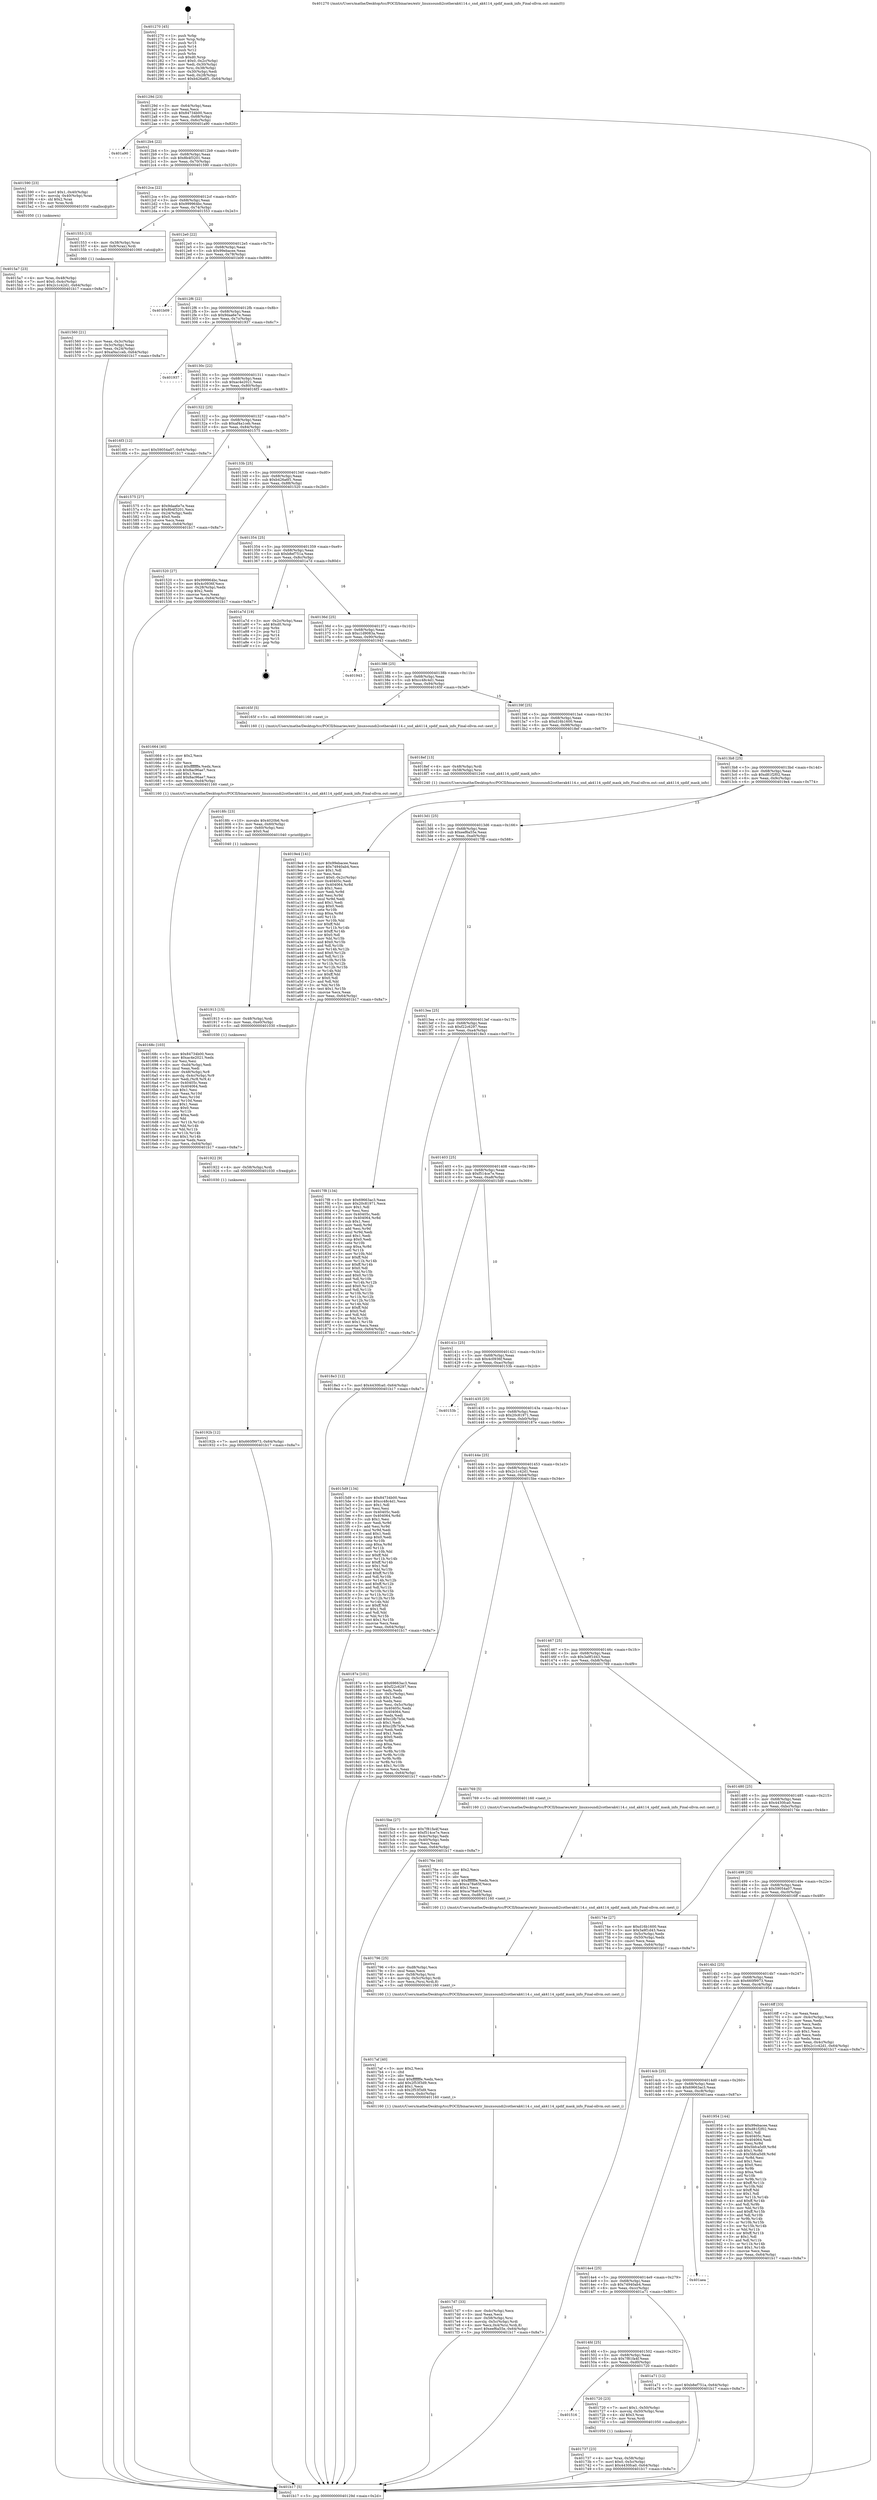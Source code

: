 digraph "0x401270" {
  label = "0x401270 (/mnt/c/Users/mathe/Desktop/tcc/POCII/binaries/extr_linuxsoundi2cotherak4114.c_snd_ak4114_spdif_mask_info_Final-ollvm.out::main(0))"
  labelloc = "t"
  node[shape=record]

  Entry [label="",width=0.3,height=0.3,shape=circle,fillcolor=black,style=filled]
  "0x40129d" [label="{
     0x40129d [23]\l
     | [instrs]\l
     &nbsp;&nbsp;0x40129d \<+3\>: mov -0x64(%rbp),%eax\l
     &nbsp;&nbsp;0x4012a0 \<+2\>: mov %eax,%ecx\l
     &nbsp;&nbsp;0x4012a2 \<+6\>: sub $0x84734b00,%ecx\l
     &nbsp;&nbsp;0x4012a8 \<+3\>: mov %eax,-0x68(%rbp)\l
     &nbsp;&nbsp;0x4012ab \<+3\>: mov %ecx,-0x6c(%rbp)\l
     &nbsp;&nbsp;0x4012ae \<+6\>: je 0000000000401a90 \<main+0x820\>\l
  }"]
  "0x401a90" [label="{
     0x401a90\l
  }", style=dashed]
  "0x4012b4" [label="{
     0x4012b4 [22]\l
     | [instrs]\l
     &nbsp;&nbsp;0x4012b4 \<+5\>: jmp 00000000004012b9 \<main+0x49\>\l
     &nbsp;&nbsp;0x4012b9 \<+3\>: mov -0x68(%rbp),%eax\l
     &nbsp;&nbsp;0x4012bc \<+5\>: sub $0x8b4f3201,%eax\l
     &nbsp;&nbsp;0x4012c1 \<+3\>: mov %eax,-0x70(%rbp)\l
     &nbsp;&nbsp;0x4012c4 \<+6\>: je 0000000000401590 \<main+0x320\>\l
  }"]
  Exit [label="",width=0.3,height=0.3,shape=circle,fillcolor=black,style=filled,peripheries=2]
  "0x401590" [label="{
     0x401590 [23]\l
     | [instrs]\l
     &nbsp;&nbsp;0x401590 \<+7\>: movl $0x1,-0x40(%rbp)\l
     &nbsp;&nbsp;0x401597 \<+4\>: movslq -0x40(%rbp),%rax\l
     &nbsp;&nbsp;0x40159b \<+4\>: shl $0x2,%rax\l
     &nbsp;&nbsp;0x40159f \<+3\>: mov %rax,%rdi\l
     &nbsp;&nbsp;0x4015a2 \<+5\>: call 0000000000401050 \<malloc@plt\>\l
     | [calls]\l
     &nbsp;&nbsp;0x401050 \{1\} (unknown)\l
  }"]
  "0x4012ca" [label="{
     0x4012ca [22]\l
     | [instrs]\l
     &nbsp;&nbsp;0x4012ca \<+5\>: jmp 00000000004012cf \<main+0x5f\>\l
     &nbsp;&nbsp;0x4012cf \<+3\>: mov -0x68(%rbp),%eax\l
     &nbsp;&nbsp;0x4012d2 \<+5\>: sub $0x999964bc,%eax\l
     &nbsp;&nbsp;0x4012d7 \<+3\>: mov %eax,-0x74(%rbp)\l
     &nbsp;&nbsp;0x4012da \<+6\>: je 0000000000401553 \<main+0x2e3\>\l
  }"]
  "0x40192b" [label="{
     0x40192b [12]\l
     | [instrs]\l
     &nbsp;&nbsp;0x40192b \<+7\>: movl $0x660f9973,-0x64(%rbp)\l
     &nbsp;&nbsp;0x401932 \<+5\>: jmp 0000000000401b17 \<main+0x8a7\>\l
  }"]
  "0x401553" [label="{
     0x401553 [13]\l
     | [instrs]\l
     &nbsp;&nbsp;0x401553 \<+4\>: mov -0x38(%rbp),%rax\l
     &nbsp;&nbsp;0x401557 \<+4\>: mov 0x8(%rax),%rdi\l
     &nbsp;&nbsp;0x40155b \<+5\>: call 0000000000401060 \<atoi@plt\>\l
     | [calls]\l
     &nbsp;&nbsp;0x401060 \{1\} (unknown)\l
  }"]
  "0x4012e0" [label="{
     0x4012e0 [22]\l
     | [instrs]\l
     &nbsp;&nbsp;0x4012e0 \<+5\>: jmp 00000000004012e5 \<main+0x75\>\l
     &nbsp;&nbsp;0x4012e5 \<+3\>: mov -0x68(%rbp),%eax\l
     &nbsp;&nbsp;0x4012e8 \<+5\>: sub $0x99ebacee,%eax\l
     &nbsp;&nbsp;0x4012ed \<+3\>: mov %eax,-0x78(%rbp)\l
     &nbsp;&nbsp;0x4012f0 \<+6\>: je 0000000000401b09 \<main+0x899\>\l
  }"]
  "0x401922" [label="{
     0x401922 [9]\l
     | [instrs]\l
     &nbsp;&nbsp;0x401922 \<+4\>: mov -0x58(%rbp),%rdi\l
     &nbsp;&nbsp;0x401926 \<+5\>: call 0000000000401030 \<free@plt\>\l
     | [calls]\l
     &nbsp;&nbsp;0x401030 \{1\} (unknown)\l
  }"]
  "0x401b09" [label="{
     0x401b09\l
  }", style=dashed]
  "0x4012f6" [label="{
     0x4012f6 [22]\l
     | [instrs]\l
     &nbsp;&nbsp;0x4012f6 \<+5\>: jmp 00000000004012fb \<main+0x8b\>\l
     &nbsp;&nbsp;0x4012fb \<+3\>: mov -0x68(%rbp),%eax\l
     &nbsp;&nbsp;0x4012fe \<+5\>: sub $0x9daa6e7e,%eax\l
     &nbsp;&nbsp;0x401303 \<+3\>: mov %eax,-0x7c(%rbp)\l
     &nbsp;&nbsp;0x401306 \<+6\>: je 0000000000401937 \<main+0x6c7\>\l
  }"]
  "0x401913" [label="{
     0x401913 [15]\l
     | [instrs]\l
     &nbsp;&nbsp;0x401913 \<+4\>: mov -0x48(%rbp),%rdi\l
     &nbsp;&nbsp;0x401917 \<+6\>: mov %eax,-0xe0(%rbp)\l
     &nbsp;&nbsp;0x40191d \<+5\>: call 0000000000401030 \<free@plt\>\l
     | [calls]\l
     &nbsp;&nbsp;0x401030 \{1\} (unknown)\l
  }"]
  "0x401937" [label="{
     0x401937\l
  }", style=dashed]
  "0x40130c" [label="{
     0x40130c [22]\l
     | [instrs]\l
     &nbsp;&nbsp;0x40130c \<+5\>: jmp 0000000000401311 \<main+0xa1\>\l
     &nbsp;&nbsp;0x401311 \<+3\>: mov -0x68(%rbp),%eax\l
     &nbsp;&nbsp;0x401314 \<+5\>: sub $0xac4e2021,%eax\l
     &nbsp;&nbsp;0x401319 \<+3\>: mov %eax,-0x80(%rbp)\l
     &nbsp;&nbsp;0x40131c \<+6\>: je 00000000004016f3 \<main+0x483\>\l
  }"]
  "0x4018fc" [label="{
     0x4018fc [23]\l
     | [instrs]\l
     &nbsp;&nbsp;0x4018fc \<+10\>: movabs $0x4020b6,%rdi\l
     &nbsp;&nbsp;0x401906 \<+3\>: mov %eax,-0x60(%rbp)\l
     &nbsp;&nbsp;0x401909 \<+3\>: mov -0x60(%rbp),%esi\l
     &nbsp;&nbsp;0x40190c \<+2\>: mov $0x0,%al\l
     &nbsp;&nbsp;0x40190e \<+5\>: call 0000000000401040 \<printf@plt\>\l
     | [calls]\l
     &nbsp;&nbsp;0x401040 \{1\} (unknown)\l
  }"]
  "0x4016f3" [label="{
     0x4016f3 [12]\l
     | [instrs]\l
     &nbsp;&nbsp;0x4016f3 \<+7\>: movl $0x59054a07,-0x64(%rbp)\l
     &nbsp;&nbsp;0x4016fa \<+5\>: jmp 0000000000401b17 \<main+0x8a7\>\l
  }"]
  "0x401322" [label="{
     0x401322 [25]\l
     | [instrs]\l
     &nbsp;&nbsp;0x401322 \<+5\>: jmp 0000000000401327 \<main+0xb7\>\l
     &nbsp;&nbsp;0x401327 \<+3\>: mov -0x68(%rbp),%eax\l
     &nbsp;&nbsp;0x40132a \<+5\>: sub $0xaf4a1ceb,%eax\l
     &nbsp;&nbsp;0x40132f \<+6\>: mov %eax,-0x84(%rbp)\l
     &nbsp;&nbsp;0x401335 \<+6\>: je 0000000000401575 \<main+0x305\>\l
  }"]
  "0x4017d7" [label="{
     0x4017d7 [33]\l
     | [instrs]\l
     &nbsp;&nbsp;0x4017d7 \<+6\>: mov -0xdc(%rbp),%ecx\l
     &nbsp;&nbsp;0x4017dd \<+3\>: imul %eax,%ecx\l
     &nbsp;&nbsp;0x4017e0 \<+4\>: mov -0x58(%rbp),%rsi\l
     &nbsp;&nbsp;0x4017e4 \<+4\>: movslq -0x5c(%rbp),%rdi\l
     &nbsp;&nbsp;0x4017e8 \<+4\>: mov %ecx,0x4(%rsi,%rdi,8)\l
     &nbsp;&nbsp;0x4017ec \<+7\>: movl $0xeef6a55e,-0x64(%rbp)\l
     &nbsp;&nbsp;0x4017f3 \<+5\>: jmp 0000000000401b17 \<main+0x8a7\>\l
  }"]
  "0x401575" [label="{
     0x401575 [27]\l
     | [instrs]\l
     &nbsp;&nbsp;0x401575 \<+5\>: mov $0x9daa6e7e,%eax\l
     &nbsp;&nbsp;0x40157a \<+5\>: mov $0x8b4f3201,%ecx\l
     &nbsp;&nbsp;0x40157f \<+3\>: mov -0x24(%rbp),%edx\l
     &nbsp;&nbsp;0x401582 \<+3\>: cmp $0x0,%edx\l
     &nbsp;&nbsp;0x401585 \<+3\>: cmove %ecx,%eax\l
     &nbsp;&nbsp;0x401588 \<+3\>: mov %eax,-0x64(%rbp)\l
     &nbsp;&nbsp;0x40158b \<+5\>: jmp 0000000000401b17 \<main+0x8a7\>\l
  }"]
  "0x40133b" [label="{
     0x40133b [25]\l
     | [instrs]\l
     &nbsp;&nbsp;0x40133b \<+5\>: jmp 0000000000401340 \<main+0xd0\>\l
     &nbsp;&nbsp;0x401340 \<+3\>: mov -0x68(%rbp),%eax\l
     &nbsp;&nbsp;0x401343 \<+5\>: sub $0xb426a6f1,%eax\l
     &nbsp;&nbsp;0x401348 \<+6\>: mov %eax,-0x88(%rbp)\l
     &nbsp;&nbsp;0x40134e \<+6\>: je 0000000000401520 \<main+0x2b0\>\l
  }"]
  "0x4017af" [label="{
     0x4017af [40]\l
     | [instrs]\l
     &nbsp;&nbsp;0x4017af \<+5\>: mov $0x2,%ecx\l
     &nbsp;&nbsp;0x4017b4 \<+1\>: cltd\l
     &nbsp;&nbsp;0x4017b5 \<+2\>: idiv %ecx\l
     &nbsp;&nbsp;0x4017b7 \<+6\>: imul $0xfffffffe,%edx,%ecx\l
     &nbsp;&nbsp;0x4017bd \<+6\>: add $0x2f53f3d9,%ecx\l
     &nbsp;&nbsp;0x4017c3 \<+3\>: add $0x1,%ecx\l
     &nbsp;&nbsp;0x4017c6 \<+6\>: sub $0x2f53f3d9,%ecx\l
     &nbsp;&nbsp;0x4017cc \<+6\>: mov %ecx,-0xdc(%rbp)\l
     &nbsp;&nbsp;0x4017d2 \<+5\>: call 0000000000401160 \<next_i\>\l
     | [calls]\l
     &nbsp;&nbsp;0x401160 \{1\} (/mnt/c/Users/mathe/Desktop/tcc/POCII/binaries/extr_linuxsoundi2cotherak4114.c_snd_ak4114_spdif_mask_info_Final-ollvm.out::next_i)\l
  }"]
  "0x401520" [label="{
     0x401520 [27]\l
     | [instrs]\l
     &nbsp;&nbsp;0x401520 \<+5\>: mov $0x999964bc,%eax\l
     &nbsp;&nbsp;0x401525 \<+5\>: mov $0x4c0936f,%ecx\l
     &nbsp;&nbsp;0x40152a \<+3\>: mov -0x28(%rbp),%edx\l
     &nbsp;&nbsp;0x40152d \<+3\>: cmp $0x2,%edx\l
     &nbsp;&nbsp;0x401530 \<+3\>: cmovne %ecx,%eax\l
     &nbsp;&nbsp;0x401533 \<+3\>: mov %eax,-0x64(%rbp)\l
     &nbsp;&nbsp;0x401536 \<+5\>: jmp 0000000000401b17 \<main+0x8a7\>\l
  }"]
  "0x401354" [label="{
     0x401354 [25]\l
     | [instrs]\l
     &nbsp;&nbsp;0x401354 \<+5\>: jmp 0000000000401359 \<main+0xe9\>\l
     &nbsp;&nbsp;0x401359 \<+3\>: mov -0x68(%rbp),%eax\l
     &nbsp;&nbsp;0x40135c \<+5\>: sub $0xb8ef751a,%eax\l
     &nbsp;&nbsp;0x401361 \<+6\>: mov %eax,-0x8c(%rbp)\l
     &nbsp;&nbsp;0x401367 \<+6\>: je 0000000000401a7d \<main+0x80d\>\l
  }"]
  "0x401b17" [label="{
     0x401b17 [5]\l
     | [instrs]\l
     &nbsp;&nbsp;0x401b17 \<+5\>: jmp 000000000040129d \<main+0x2d\>\l
  }"]
  "0x401270" [label="{
     0x401270 [45]\l
     | [instrs]\l
     &nbsp;&nbsp;0x401270 \<+1\>: push %rbp\l
     &nbsp;&nbsp;0x401271 \<+3\>: mov %rsp,%rbp\l
     &nbsp;&nbsp;0x401274 \<+2\>: push %r15\l
     &nbsp;&nbsp;0x401276 \<+2\>: push %r14\l
     &nbsp;&nbsp;0x401278 \<+2\>: push %r12\l
     &nbsp;&nbsp;0x40127a \<+1\>: push %rbx\l
     &nbsp;&nbsp;0x40127b \<+7\>: sub $0xd0,%rsp\l
     &nbsp;&nbsp;0x401282 \<+7\>: movl $0x0,-0x2c(%rbp)\l
     &nbsp;&nbsp;0x401289 \<+3\>: mov %edi,-0x30(%rbp)\l
     &nbsp;&nbsp;0x40128c \<+4\>: mov %rsi,-0x38(%rbp)\l
     &nbsp;&nbsp;0x401290 \<+3\>: mov -0x30(%rbp),%edi\l
     &nbsp;&nbsp;0x401293 \<+3\>: mov %edi,-0x28(%rbp)\l
     &nbsp;&nbsp;0x401296 \<+7\>: movl $0xb426a6f1,-0x64(%rbp)\l
  }"]
  "0x401560" [label="{
     0x401560 [21]\l
     | [instrs]\l
     &nbsp;&nbsp;0x401560 \<+3\>: mov %eax,-0x3c(%rbp)\l
     &nbsp;&nbsp;0x401563 \<+3\>: mov -0x3c(%rbp),%eax\l
     &nbsp;&nbsp;0x401566 \<+3\>: mov %eax,-0x24(%rbp)\l
     &nbsp;&nbsp;0x401569 \<+7\>: movl $0xaf4a1ceb,-0x64(%rbp)\l
     &nbsp;&nbsp;0x401570 \<+5\>: jmp 0000000000401b17 \<main+0x8a7\>\l
  }"]
  "0x4015a7" [label="{
     0x4015a7 [23]\l
     | [instrs]\l
     &nbsp;&nbsp;0x4015a7 \<+4\>: mov %rax,-0x48(%rbp)\l
     &nbsp;&nbsp;0x4015ab \<+7\>: movl $0x0,-0x4c(%rbp)\l
     &nbsp;&nbsp;0x4015b2 \<+7\>: movl $0x2c1c42d1,-0x64(%rbp)\l
     &nbsp;&nbsp;0x4015b9 \<+5\>: jmp 0000000000401b17 \<main+0x8a7\>\l
  }"]
  "0x401796" [label="{
     0x401796 [25]\l
     | [instrs]\l
     &nbsp;&nbsp;0x401796 \<+6\>: mov -0xd8(%rbp),%ecx\l
     &nbsp;&nbsp;0x40179c \<+3\>: imul %eax,%ecx\l
     &nbsp;&nbsp;0x40179f \<+4\>: mov -0x58(%rbp),%rsi\l
     &nbsp;&nbsp;0x4017a3 \<+4\>: movslq -0x5c(%rbp),%rdi\l
     &nbsp;&nbsp;0x4017a7 \<+3\>: mov %ecx,(%rsi,%rdi,8)\l
     &nbsp;&nbsp;0x4017aa \<+5\>: call 0000000000401160 \<next_i\>\l
     | [calls]\l
     &nbsp;&nbsp;0x401160 \{1\} (/mnt/c/Users/mathe/Desktop/tcc/POCII/binaries/extr_linuxsoundi2cotherak4114.c_snd_ak4114_spdif_mask_info_Final-ollvm.out::next_i)\l
  }"]
  "0x401a7d" [label="{
     0x401a7d [19]\l
     | [instrs]\l
     &nbsp;&nbsp;0x401a7d \<+3\>: mov -0x2c(%rbp),%eax\l
     &nbsp;&nbsp;0x401a80 \<+7\>: add $0xd0,%rsp\l
     &nbsp;&nbsp;0x401a87 \<+1\>: pop %rbx\l
     &nbsp;&nbsp;0x401a88 \<+2\>: pop %r12\l
     &nbsp;&nbsp;0x401a8a \<+2\>: pop %r14\l
     &nbsp;&nbsp;0x401a8c \<+2\>: pop %r15\l
     &nbsp;&nbsp;0x401a8e \<+1\>: pop %rbp\l
     &nbsp;&nbsp;0x401a8f \<+1\>: ret\l
  }"]
  "0x40136d" [label="{
     0x40136d [25]\l
     | [instrs]\l
     &nbsp;&nbsp;0x40136d \<+5\>: jmp 0000000000401372 \<main+0x102\>\l
     &nbsp;&nbsp;0x401372 \<+3\>: mov -0x68(%rbp),%eax\l
     &nbsp;&nbsp;0x401375 \<+5\>: sub $0xc1d9083a,%eax\l
     &nbsp;&nbsp;0x40137a \<+6\>: mov %eax,-0x90(%rbp)\l
     &nbsp;&nbsp;0x401380 \<+6\>: je 0000000000401943 \<main+0x6d3\>\l
  }"]
  "0x40176e" [label="{
     0x40176e [40]\l
     | [instrs]\l
     &nbsp;&nbsp;0x40176e \<+5\>: mov $0x2,%ecx\l
     &nbsp;&nbsp;0x401773 \<+1\>: cltd\l
     &nbsp;&nbsp;0x401774 \<+2\>: idiv %ecx\l
     &nbsp;&nbsp;0x401776 \<+6\>: imul $0xfffffffe,%edx,%ecx\l
     &nbsp;&nbsp;0x40177c \<+6\>: sub $0xca78a65f,%ecx\l
     &nbsp;&nbsp;0x401782 \<+3\>: add $0x1,%ecx\l
     &nbsp;&nbsp;0x401785 \<+6\>: add $0xca78a65f,%ecx\l
     &nbsp;&nbsp;0x40178b \<+6\>: mov %ecx,-0xd8(%rbp)\l
     &nbsp;&nbsp;0x401791 \<+5\>: call 0000000000401160 \<next_i\>\l
     | [calls]\l
     &nbsp;&nbsp;0x401160 \{1\} (/mnt/c/Users/mathe/Desktop/tcc/POCII/binaries/extr_linuxsoundi2cotherak4114.c_snd_ak4114_spdif_mask_info_Final-ollvm.out::next_i)\l
  }"]
  "0x401943" [label="{
     0x401943\l
  }", style=dashed]
  "0x401386" [label="{
     0x401386 [25]\l
     | [instrs]\l
     &nbsp;&nbsp;0x401386 \<+5\>: jmp 000000000040138b \<main+0x11b\>\l
     &nbsp;&nbsp;0x40138b \<+3\>: mov -0x68(%rbp),%eax\l
     &nbsp;&nbsp;0x40138e \<+5\>: sub $0xcc48c4d1,%eax\l
     &nbsp;&nbsp;0x401393 \<+6\>: mov %eax,-0x94(%rbp)\l
     &nbsp;&nbsp;0x401399 \<+6\>: je 000000000040165f \<main+0x3ef\>\l
  }"]
  "0x401737" [label="{
     0x401737 [23]\l
     | [instrs]\l
     &nbsp;&nbsp;0x401737 \<+4\>: mov %rax,-0x58(%rbp)\l
     &nbsp;&nbsp;0x40173b \<+7\>: movl $0x0,-0x5c(%rbp)\l
     &nbsp;&nbsp;0x401742 \<+7\>: movl $0x4430fca0,-0x64(%rbp)\l
     &nbsp;&nbsp;0x401749 \<+5\>: jmp 0000000000401b17 \<main+0x8a7\>\l
  }"]
  "0x40165f" [label="{
     0x40165f [5]\l
     | [instrs]\l
     &nbsp;&nbsp;0x40165f \<+5\>: call 0000000000401160 \<next_i\>\l
     | [calls]\l
     &nbsp;&nbsp;0x401160 \{1\} (/mnt/c/Users/mathe/Desktop/tcc/POCII/binaries/extr_linuxsoundi2cotherak4114.c_snd_ak4114_spdif_mask_info_Final-ollvm.out::next_i)\l
  }"]
  "0x40139f" [label="{
     0x40139f [25]\l
     | [instrs]\l
     &nbsp;&nbsp;0x40139f \<+5\>: jmp 00000000004013a4 \<main+0x134\>\l
     &nbsp;&nbsp;0x4013a4 \<+3\>: mov -0x68(%rbp),%eax\l
     &nbsp;&nbsp;0x4013a7 \<+5\>: sub $0xd16b1600,%eax\l
     &nbsp;&nbsp;0x4013ac \<+6\>: mov %eax,-0x98(%rbp)\l
     &nbsp;&nbsp;0x4013b2 \<+6\>: je 00000000004018ef \<main+0x67f\>\l
  }"]
  "0x401516" [label="{
     0x401516\l
  }", style=dashed]
  "0x4018ef" [label="{
     0x4018ef [13]\l
     | [instrs]\l
     &nbsp;&nbsp;0x4018ef \<+4\>: mov -0x48(%rbp),%rdi\l
     &nbsp;&nbsp;0x4018f3 \<+4\>: mov -0x58(%rbp),%rsi\l
     &nbsp;&nbsp;0x4018f7 \<+5\>: call 0000000000401240 \<snd_ak4114_spdif_mask_info\>\l
     | [calls]\l
     &nbsp;&nbsp;0x401240 \{1\} (/mnt/c/Users/mathe/Desktop/tcc/POCII/binaries/extr_linuxsoundi2cotherak4114.c_snd_ak4114_spdif_mask_info_Final-ollvm.out::snd_ak4114_spdif_mask_info)\l
  }"]
  "0x4013b8" [label="{
     0x4013b8 [25]\l
     | [instrs]\l
     &nbsp;&nbsp;0x4013b8 \<+5\>: jmp 00000000004013bd \<main+0x14d\>\l
     &nbsp;&nbsp;0x4013bd \<+3\>: mov -0x68(%rbp),%eax\l
     &nbsp;&nbsp;0x4013c0 \<+5\>: sub $0xd81f2f02,%eax\l
     &nbsp;&nbsp;0x4013c5 \<+6\>: mov %eax,-0x9c(%rbp)\l
     &nbsp;&nbsp;0x4013cb \<+6\>: je 00000000004019e4 \<main+0x774\>\l
  }"]
  "0x401720" [label="{
     0x401720 [23]\l
     | [instrs]\l
     &nbsp;&nbsp;0x401720 \<+7\>: movl $0x1,-0x50(%rbp)\l
     &nbsp;&nbsp;0x401727 \<+4\>: movslq -0x50(%rbp),%rax\l
     &nbsp;&nbsp;0x40172b \<+4\>: shl $0x3,%rax\l
     &nbsp;&nbsp;0x40172f \<+3\>: mov %rax,%rdi\l
     &nbsp;&nbsp;0x401732 \<+5\>: call 0000000000401050 \<malloc@plt\>\l
     | [calls]\l
     &nbsp;&nbsp;0x401050 \{1\} (unknown)\l
  }"]
  "0x4019e4" [label="{
     0x4019e4 [141]\l
     | [instrs]\l
     &nbsp;&nbsp;0x4019e4 \<+5\>: mov $0x99ebacee,%eax\l
     &nbsp;&nbsp;0x4019e9 \<+5\>: mov $0x74940ab4,%ecx\l
     &nbsp;&nbsp;0x4019ee \<+2\>: mov $0x1,%dl\l
     &nbsp;&nbsp;0x4019f0 \<+2\>: xor %esi,%esi\l
     &nbsp;&nbsp;0x4019f2 \<+7\>: movl $0x0,-0x2c(%rbp)\l
     &nbsp;&nbsp;0x4019f9 \<+7\>: mov 0x40405c,%edi\l
     &nbsp;&nbsp;0x401a00 \<+8\>: mov 0x404064,%r8d\l
     &nbsp;&nbsp;0x401a08 \<+3\>: sub $0x1,%esi\l
     &nbsp;&nbsp;0x401a0b \<+3\>: mov %edi,%r9d\l
     &nbsp;&nbsp;0x401a0e \<+3\>: add %esi,%r9d\l
     &nbsp;&nbsp;0x401a11 \<+4\>: imul %r9d,%edi\l
     &nbsp;&nbsp;0x401a15 \<+3\>: and $0x1,%edi\l
     &nbsp;&nbsp;0x401a18 \<+3\>: cmp $0x0,%edi\l
     &nbsp;&nbsp;0x401a1b \<+4\>: sete %r10b\l
     &nbsp;&nbsp;0x401a1f \<+4\>: cmp $0xa,%r8d\l
     &nbsp;&nbsp;0x401a23 \<+4\>: setl %r11b\l
     &nbsp;&nbsp;0x401a27 \<+3\>: mov %r10b,%bl\l
     &nbsp;&nbsp;0x401a2a \<+3\>: xor $0xff,%bl\l
     &nbsp;&nbsp;0x401a2d \<+3\>: mov %r11b,%r14b\l
     &nbsp;&nbsp;0x401a30 \<+4\>: xor $0xff,%r14b\l
     &nbsp;&nbsp;0x401a34 \<+3\>: xor $0x0,%dl\l
     &nbsp;&nbsp;0x401a37 \<+3\>: mov %bl,%r15b\l
     &nbsp;&nbsp;0x401a3a \<+4\>: and $0x0,%r15b\l
     &nbsp;&nbsp;0x401a3e \<+3\>: and %dl,%r10b\l
     &nbsp;&nbsp;0x401a41 \<+3\>: mov %r14b,%r12b\l
     &nbsp;&nbsp;0x401a44 \<+4\>: and $0x0,%r12b\l
     &nbsp;&nbsp;0x401a48 \<+3\>: and %dl,%r11b\l
     &nbsp;&nbsp;0x401a4b \<+3\>: or %r10b,%r15b\l
     &nbsp;&nbsp;0x401a4e \<+3\>: or %r11b,%r12b\l
     &nbsp;&nbsp;0x401a51 \<+3\>: xor %r12b,%r15b\l
     &nbsp;&nbsp;0x401a54 \<+3\>: or %r14b,%bl\l
     &nbsp;&nbsp;0x401a57 \<+3\>: xor $0xff,%bl\l
     &nbsp;&nbsp;0x401a5a \<+3\>: or $0x0,%dl\l
     &nbsp;&nbsp;0x401a5d \<+2\>: and %dl,%bl\l
     &nbsp;&nbsp;0x401a5f \<+3\>: or %bl,%r15b\l
     &nbsp;&nbsp;0x401a62 \<+4\>: test $0x1,%r15b\l
     &nbsp;&nbsp;0x401a66 \<+3\>: cmovne %ecx,%eax\l
     &nbsp;&nbsp;0x401a69 \<+3\>: mov %eax,-0x64(%rbp)\l
     &nbsp;&nbsp;0x401a6c \<+5\>: jmp 0000000000401b17 \<main+0x8a7\>\l
  }"]
  "0x4013d1" [label="{
     0x4013d1 [25]\l
     | [instrs]\l
     &nbsp;&nbsp;0x4013d1 \<+5\>: jmp 00000000004013d6 \<main+0x166\>\l
     &nbsp;&nbsp;0x4013d6 \<+3\>: mov -0x68(%rbp),%eax\l
     &nbsp;&nbsp;0x4013d9 \<+5\>: sub $0xeef6a55e,%eax\l
     &nbsp;&nbsp;0x4013de \<+6\>: mov %eax,-0xa0(%rbp)\l
     &nbsp;&nbsp;0x4013e4 \<+6\>: je 00000000004017f8 \<main+0x588\>\l
  }"]
  "0x4014fd" [label="{
     0x4014fd [25]\l
     | [instrs]\l
     &nbsp;&nbsp;0x4014fd \<+5\>: jmp 0000000000401502 \<main+0x292\>\l
     &nbsp;&nbsp;0x401502 \<+3\>: mov -0x68(%rbp),%eax\l
     &nbsp;&nbsp;0x401505 \<+5\>: sub $0x7f81fa4f,%eax\l
     &nbsp;&nbsp;0x40150a \<+6\>: mov %eax,-0xd0(%rbp)\l
     &nbsp;&nbsp;0x401510 \<+6\>: je 0000000000401720 \<main+0x4b0\>\l
  }"]
  "0x4017f8" [label="{
     0x4017f8 [134]\l
     | [instrs]\l
     &nbsp;&nbsp;0x4017f8 \<+5\>: mov $0x69663ac3,%eax\l
     &nbsp;&nbsp;0x4017fd \<+5\>: mov $0x20c81971,%ecx\l
     &nbsp;&nbsp;0x401802 \<+2\>: mov $0x1,%dl\l
     &nbsp;&nbsp;0x401804 \<+2\>: xor %esi,%esi\l
     &nbsp;&nbsp;0x401806 \<+7\>: mov 0x40405c,%edi\l
     &nbsp;&nbsp;0x40180d \<+8\>: mov 0x404064,%r8d\l
     &nbsp;&nbsp;0x401815 \<+3\>: sub $0x1,%esi\l
     &nbsp;&nbsp;0x401818 \<+3\>: mov %edi,%r9d\l
     &nbsp;&nbsp;0x40181b \<+3\>: add %esi,%r9d\l
     &nbsp;&nbsp;0x40181e \<+4\>: imul %r9d,%edi\l
     &nbsp;&nbsp;0x401822 \<+3\>: and $0x1,%edi\l
     &nbsp;&nbsp;0x401825 \<+3\>: cmp $0x0,%edi\l
     &nbsp;&nbsp;0x401828 \<+4\>: sete %r10b\l
     &nbsp;&nbsp;0x40182c \<+4\>: cmp $0xa,%r8d\l
     &nbsp;&nbsp;0x401830 \<+4\>: setl %r11b\l
     &nbsp;&nbsp;0x401834 \<+3\>: mov %r10b,%bl\l
     &nbsp;&nbsp;0x401837 \<+3\>: xor $0xff,%bl\l
     &nbsp;&nbsp;0x40183a \<+3\>: mov %r11b,%r14b\l
     &nbsp;&nbsp;0x40183d \<+4\>: xor $0xff,%r14b\l
     &nbsp;&nbsp;0x401841 \<+3\>: xor $0x0,%dl\l
     &nbsp;&nbsp;0x401844 \<+3\>: mov %bl,%r15b\l
     &nbsp;&nbsp;0x401847 \<+4\>: and $0x0,%r15b\l
     &nbsp;&nbsp;0x40184b \<+3\>: and %dl,%r10b\l
     &nbsp;&nbsp;0x40184e \<+3\>: mov %r14b,%r12b\l
     &nbsp;&nbsp;0x401851 \<+4\>: and $0x0,%r12b\l
     &nbsp;&nbsp;0x401855 \<+3\>: and %dl,%r11b\l
     &nbsp;&nbsp;0x401858 \<+3\>: or %r10b,%r15b\l
     &nbsp;&nbsp;0x40185b \<+3\>: or %r11b,%r12b\l
     &nbsp;&nbsp;0x40185e \<+3\>: xor %r12b,%r15b\l
     &nbsp;&nbsp;0x401861 \<+3\>: or %r14b,%bl\l
     &nbsp;&nbsp;0x401864 \<+3\>: xor $0xff,%bl\l
     &nbsp;&nbsp;0x401867 \<+3\>: or $0x0,%dl\l
     &nbsp;&nbsp;0x40186a \<+2\>: and %dl,%bl\l
     &nbsp;&nbsp;0x40186c \<+3\>: or %bl,%r15b\l
     &nbsp;&nbsp;0x40186f \<+4\>: test $0x1,%r15b\l
     &nbsp;&nbsp;0x401873 \<+3\>: cmovne %ecx,%eax\l
     &nbsp;&nbsp;0x401876 \<+3\>: mov %eax,-0x64(%rbp)\l
     &nbsp;&nbsp;0x401879 \<+5\>: jmp 0000000000401b17 \<main+0x8a7\>\l
  }"]
  "0x4013ea" [label="{
     0x4013ea [25]\l
     | [instrs]\l
     &nbsp;&nbsp;0x4013ea \<+5\>: jmp 00000000004013ef \<main+0x17f\>\l
     &nbsp;&nbsp;0x4013ef \<+3\>: mov -0x68(%rbp),%eax\l
     &nbsp;&nbsp;0x4013f2 \<+5\>: sub $0xf22c6297,%eax\l
     &nbsp;&nbsp;0x4013f7 \<+6\>: mov %eax,-0xa4(%rbp)\l
     &nbsp;&nbsp;0x4013fd \<+6\>: je 00000000004018e3 \<main+0x673\>\l
  }"]
  "0x401a71" [label="{
     0x401a71 [12]\l
     | [instrs]\l
     &nbsp;&nbsp;0x401a71 \<+7\>: movl $0xb8ef751a,-0x64(%rbp)\l
     &nbsp;&nbsp;0x401a78 \<+5\>: jmp 0000000000401b17 \<main+0x8a7\>\l
  }"]
  "0x4018e3" [label="{
     0x4018e3 [12]\l
     | [instrs]\l
     &nbsp;&nbsp;0x4018e3 \<+7\>: movl $0x4430fca0,-0x64(%rbp)\l
     &nbsp;&nbsp;0x4018ea \<+5\>: jmp 0000000000401b17 \<main+0x8a7\>\l
  }"]
  "0x401403" [label="{
     0x401403 [25]\l
     | [instrs]\l
     &nbsp;&nbsp;0x401403 \<+5\>: jmp 0000000000401408 \<main+0x198\>\l
     &nbsp;&nbsp;0x401408 \<+3\>: mov -0x68(%rbp),%eax\l
     &nbsp;&nbsp;0x40140b \<+5\>: sub $0xf514ce7e,%eax\l
     &nbsp;&nbsp;0x401410 \<+6\>: mov %eax,-0xa8(%rbp)\l
     &nbsp;&nbsp;0x401416 \<+6\>: je 00000000004015d9 \<main+0x369\>\l
  }"]
  "0x4014e4" [label="{
     0x4014e4 [25]\l
     | [instrs]\l
     &nbsp;&nbsp;0x4014e4 \<+5\>: jmp 00000000004014e9 \<main+0x279\>\l
     &nbsp;&nbsp;0x4014e9 \<+3\>: mov -0x68(%rbp),%eax\l
     &nbsp;&nbsp;0x4014ec \<+5\>: sub $0x74940ab4,%eax\l
     &nbsp;&nbsp;0x4014f1 \<+6\>: mov %eax,-0xcc(%rbp)\l
     &nbsp;&nbsp;0x4014f7 \<+6\>: je 0000000000401a71 \<main+0x801\>\l
  }"]
  "0x4015d9" [label="{
     0x4015d9 [134]\l
     | [instrs]\l
     &nbsp;&nbsp;0x4015d9 \<+5\>: mov $0x84734b00,%eax\l
     &nbsp;&nbsp;0x4015de \<+5\>: mov $0xcc48c4d1,%ecx\l
     &nbsp;&nbsp;0x4015e3 \<+2\>: mov $0x1,%dl\l
     &nbsp;&nbsp;0x4015e5 \<+2\>: xor %esi,%esi\l
     &nbsp;&nbsp;0x4015e7 \<+7\>: mov 0x40405c,%edi\l
     &nbsp;&nbsp;0x4015ee \<+8\>: mov 0x404064,%r8d\l
     &nbsp;&nbsp;0x4015f6 \<+3\>: sub $0x1,%esi\l
     &nbsp;&nbsp;0x4015f9 \<+3\>: mov %edi,%r9d\l
     &nbsp;&nbsp;0x4015fc \<+3\>: add %esi,%r9d\l
     &nbsp;&nbsp;0x4015ff \<+4\>: imul %r9d,%edi\l
     &nbsp;&nbsp;0x401603 \<+3\>: and $0x1,%edi\l
     &nbsp;&nbsp;0x401606 \<+3\>: cmp $0x0,%edi\l
     &nbsp;&nbsp;0x401609 \<+4\>: sete %r10b\l
     &nbsp;&nbsp;0x40160d \<+4\>: cmp $0xa,%r8d\l
     &nbsp;&nbsp;0x401611 \<+4\>: setl %r11b\l
     &nbsp;&nbsp;0x401615 \<+3\>: mov %r10b,%bl\l
     &nbsp;&nbsp;0x401618 \<+3\>: xor $0xff,%bl\l
     &nbsp;&nbsp;0x40161b \<+3\>: mov %r11b,%r14b\l
     &nbsp;&nbsp;0x40161e \<+4\>: xor $0xff,%r14b\l
     &nbsp;&nbsp;0x401622 \<+3\>: xor $0x1,%dl\l
     &nbsp;&nbsp;0x401625 \<+3\>: mov %bl,%r15b\l
     &nbsp;&nbsp;0x401628 \<+4\>: and $0xff,%r15b\l
     &nbsp;&nbsp;0x40162c \<+3\>: and %dl,%r10b\l
     &nbsp;&nbsp;0x40162f \<+3\>: mov %r14b,%r12b\l
     &nbsp;&nbsp;0x401632 \<+4\>: and $0xff,%r12b\l
     &nbsp;&nbsp;0x401636 \<+3\>: and %dl,%r11b\l
     &nbsp;&nbsp;0x401639 \<+3\>: or %r10b,%r15b\l
     &nbsp;&nbsp;0x40163c \<+3\>: or %r11b,%r12b\l
     &nbsp;&nbsp;0x40163f \<+3\>: xor %r12b,%r15b\l
     &nbsp;&nbsp;0x401642 \<+3\>: or %r14b,%bl\l
     &nbsp;&nbsp;0x401645 \<+3\>: xor $0xff,%bl\l
     &nbsp;&nbsp;0x401648 \<+3\>: or $0x1,%dl\l
     &nbsp;&nbsp;0x40164b \<+2\>: and %dl,%bl\l
     &nbsp;&nbsp;0x40164d \<+3\>: or %bl,%r15b\l
     &nbsp;&nbsp;0x401650 \<+4\>: test $0x1,%r15b\l
     &nbsp;&nbsp;0x401654 \<+3\>: cmovne %ecx,%eax\l
     &nbsp;&nbsp;0x401657 \<+3\>: mov %eax,-0x64(%rbp)\l
     &nbsp;&nbsp;0x40165a \<+5\>: jmp 0000000000401b17 \<main+0x8a7\>\l
  }"]
  "0x40141c" [label="{
     0x40141c [25]\l
     | [instrs]\l
     &nbsp;&nbsp;0x40141c \<+5\>: jmp 0000000000401421 \<main+0x1b1\>\l
     &nbsp;&nbsp;0x401421 \<+3\>: mov -0x68(%rbp),%eax\l
     &nbsp;&nbsp;0x401424 \<+5\>: sub $0x4c0936f,%eax\l
     &nbsp;&nbsp;0x401429 \<+6\>: mov %eax,-0xac(%rbp)\l
     &nbsp;&nbsp;0x40142f \<+6\>: je 000000000040153b \<main+0x2cb\>\l
  }"]
  "0x401aea" [label="{
     0x401aea\l
  }", style=dashed]
  "0x40153b" [label="{
     0x40153b\l
  }", style=dashed]
  "0x401435" [label="{
     0x401435 [25]\l
     | [instrs]\l
     &nbsp;&nbsp;0x401435 \<+5\>: jmp 000000000040143a \<main+0x1ca\>\l
     &nbsp;&nbsp;0x40143a \<+3\>: mov -0x68(%rbp),%eax\l
     &nbsp;&nbsp;0x40143d \<+5\>: sub $0x20c81971,%eax\l
     &nbsp;&nbsp;0x401442 \<+6\>: mov %eax,-0xb0(%rbp)\l
     &nbsp;&nbsp;0x401448 \<+6\>: je 000000000040187e \<main+0x60e\>\l
  }"]
  "0x4014cb" [label="{
     0x4014cb [25]\l
     | [instrs]\l
     &nbsp;&nbsp;0x4014cb \<+5\>: jmp 00000000004014d0 \<main+0x260\>\l
     &nbsp;&nbsp;0x4014d0 \<+3\>: mov -0x68(%rbp),%eax\l
     &nbsp;&nbsp;0x4014d3 \<+5\>: sub $0x69663ac3,%eax\l
     &nbsp;&nbsp;0x4014d8 \<+6\>: mov %eax,-0xc8(%rbp)\l
     &nbsp;&nbsp;0x4014de \<+6\>: je 0000000000401aea \<main+0x87a\>\l
  }"]
  "0x40187e" [label="{
     0x40187e [101]\l
     | [instrs]\l
     &nbsp;&nbsp;0x40187e \<+5\>: mov $0x69663ac3,%eax\l
     &nbsp;&nbsp;0x401883 \<+5\>: mov $0xf22c6297,%ecx\l
     &nbsp;&nbsp;0x401888 \<+2\>: xor %edx,%edx\l
     &nbsp;&nbsp;0x40188a \<+3\>: mov -0x5c(%rbp),%esi\l
     &nbsp;&nbsp;0x40188d \<+3\>: sub $0x1,%edx\l
     &nbsp;&nbsp;0x401890 \<+2\>: sub %edx,%esi\l
     &nbsp;&nbsp;0x401892 \<+3\>: mov %esi,-0x5c(%rbp)\l
     &nbsp;&nbsp;0x401895 \<+7\>: mov 0x40405c,%edx\l
     &nbsp;&nbsp;0x40189c \<+7\>: mov 0x404064,%esi\l
     &nbsp;&nbsp;0x4018a3 \<+2\>: mov %edx,%edi\l
     &nbsp;&nbsp;0x4018a5 \<+6\>: add $0xc2fb7b5e,%edi\l
     &nbsp;&nbsp;0x4018ab \<+3\>: sub $0x1,%edi\l
     &nbsp;&nbsp;0x4018ae \<+6\>: sub $0xc2fb7b5e,%edi\l
     &nbsp;&nbsp;0x4018b4 \<+3\>: imul %edi,%edx\l
     &nbsp;&nbsp;0x4018b7 \<+3\>: and $0x1,%edx\l
     &nbsp;&nbsp;0x4018ba \<+3\>: cmp $0x0,%edx\l
     &nbsp;&nbsp;0x4018bd \<+4\>: sete %r8b\l
     &nbsp;&nbsp;0x4018c1 \<+3\>: cmp $0xa,%esi\l
     &nbsp;&nbsp;0x4018c4 \<+4\>: setl %r9b\l
     &nbsp;&nbsp;0x4018c8 \<+3\>: mov %r8b,%r10b\l
     &nbsp;&nbsp;0x4018cb \<+3\>: and %r9b,%r10b\l
     &nbsp;&nbsp;0x4018ce \<+3\>: xor %r9b,%r8b\l
     &nbsp;&nbsp;0x4018d1 \<+3\>: or %r8b,%r10b\l
     &nbsp;&nbsp;0x4018d4 \<+4\>: test $0x1,%r10b\l
     &nbsp;&nbsp;0x4018d8 \<+3\>: cmovne %ecx,%eax\l
     &nbsp;&nbsp;0x4018db \<+3\>: mov %eax,-0x64(%rbp)\l
     &nbsp;&nbsp;0x4018de \<+5\>: jmp 0000000000401b17 \<main+0x8a7\>\l
  }"]
  "0x40144e" [label="{
     0x40144e [25]\l
     | [instrs]\l
     &nbsp;&nbsp;0x40144e \<+5\>: jmp 0000000000401453 \<main+0x1e3\>\l
     &nbsp;&nbsp;0x401453 \<+3\>: mov -0x68(%rbp),%eax\l
     &nbsp;&nbsp;0x401456 \<+5\>: sub $0x2c1c42d1,%eax\l
     &nbsp;&nbsp;0x40145b \<+6\>: mov %eax,-0xb4(%rbp)\l
     &nbsp;&nbsp;0x401461 \<+6\>: je 00000000004015be \<main+0x34e\>\l
  }"]
  "0x401954" [label="{
     0x401954 [144]\l
     | [instrs]\l
     &nbsp;&nbsp;0x401954 \<+5\>: mov $0x99ebacee,%eax\l
     &nbsp;&nbsp;0x401959 \<+5\>: mov $0xd81f2f02,%ecx\l
     &nbsp;&nbsp;0x40195e \<+2\>: mov $0x1,%dl\l
     &nbsp;&nbsp;0x401960 \<+7\>: mov 0x40405c,%esi\l
     &nbsp;&nbsp;0x401967 \<+7\>: mov 0x404064,%edi\l
     &nbsp;&nbsp;0x40196e \<+3\>: mov %esi,%r8d\l
     &nbsp;&nbsp;0x401971 \<+7\>: add $0x5bfca5d9,%r8d\l
     &nbsp;&nbsp;0x401978 \<+4\>: sub $0x1,%r8d\l
     &nbsp;&nbsp;0x40197c \<+7\>: sub $0x5bfca5d9,%r8d\l
     &nbsp;&nbsp;0x401983 \<+4\>: imul %r8d,%esi\l
     &nbsp;&nbsp;0x401987 \<+3\>: and $0x1,%esi\l
     &nbsp;&nbsp;0x40198a \<+3\>: cmp $0x0,%esi\l
     &nbsp;&nbsp;0x40198d \<+4\>: sete %r9b\l
     &nbsp;&nbsp;0x401991 \<+3\>: cmp $0xa,%edi\l
     &nbsp;&nbsp;0x401994 \<+4\>: setl %r10b\l
     &nbsp;&nbsp;0x401998 \<+3\>: mov %r9b,%r11b\l
     &nbsp;&nbsp;0x40199b \<+4\>: xor $0xff,%r11b\l
     &nbsp;&nbsp;0x40199f \<+3\>: mov %r10b,%bl\l
     &nbsp;&nbsp;0x4019a2 \<+3\>: xor $0xff,%bl\l
     &nbsp;&nbsp;0x4019a5 \<+3\>: xor $0x1,%dl\l
     &nbsp;&nbsp;0x4019a8 \<+3\>: mov %r11b,%r14b\l
     &nbsp;&nbsp;0x4019ab \<+4\>: and $0xff,%r14b\l
     &nbsp;&nbsp;0x4019af \<+3\>: and %dl,%r9b\l
     &nbsp;&nbsp;0x4019b2 \<+3\>: mov %bl,%r15b\l
     &nbsp;&nbsp;0x4019b5 \<+4\>: and $0xff,%r15b\l
     &nbsp;&nbsp;0x4019b9 \<+3\>: and %dl,%r10b\l
     &nbsp;&nbsp;0x4019bc \<+3\>: or %r9b,%r14b\l
     &nbsp;&nbsp;0x4019bf \<+3\>: or %r10b,%r15b\l
     &nbsp;&nbsp;0x4019c2 \<+3\>: xor %r15b,%r14b\l
     &nbsp;&nbsp;0x4019c5 \<+3\>: or %bl,%r11b\l
     &nbsp;&nbsp;0x4019c8 \<+4\>: xor $0xff,%r11b\l
     &nbsp;&nbsp;0x4019cc \<+3\>: or $0x1,%dl\l
     &nbsp;&nbsp;0x4019cf \<+3\>: and %dl,%r11b\l
     &nbsp;&nbsp;0x4019d2 \<+3\>: or %r11b,%r14b\l
     &nbsp;&nbsp;0x4019d5 \<+4\>: test $0x1,%r14b\l
     &nbsp;&nbsp;0x4019d9 \<+3\>: cmovne %ecx,%eax\l
     &nbsp;&nbsp;0x4019dc \<+3\>: mov %eax,-0x64(%rbp)\l
     &nbsp;&nbsp;0x4019df \<+5\>: jmp 0000000000401b17 \<main+0x8a7\>\l
  }"]
  "0x4015be" [label="{
     0x4015be [27]\l
     | [instrs]\l
     &nbsp;&nbsp;0x4015be \<+5\>: mov $0x7f81fa4f,%eax\l
     &nbsp;&nbsp;0x4015c3 \<+5\>: mov $0xf514ce7e,%ecx\l
     &nbsp;&nbsp;0x4015c8 \<+3\>: mov -0x4c(%rbp),%edx\l
     &nbsp;&nbsp;0x4015cb \<+3\>: cmp -0x40(%rbp),%edx\l
     &nbsp;&nbsp;0x4015ce \<+3\>: cmovl %ecx,%eax\l
     &nbsp;&nbsp;0x4015d1 \<+3\>: mov %eax,-0x64(%rbp)\l
     &nbsp;&nbsp;0x4015d4 \<+5\>: jmp 0000000000401b17 \<main+0x8a7\>\l
  }"]
  "0x401467" [label="{
     0x401467 [25]\l
     | [instrs]\l
     &nbsp;&nbsp;0x401467 \<+5\>: jmp 000000000040146c \<main+0x1fc\>\l
     &nbsp;&nbsp;0x40146c \<+3\>: mov -0x68(%rbp),%eax\l
     &nbsp;&nbsp;0x40146f \<+5\>: sub $0x3a9f1d43,%eax\l
     &nbsp;&nbsp;0x401474 \<+6\>: mov %eax,-0xb8(%rbp)\l
     &nbsp;&nbsp;0x40147a \<+6\>: je 0000000000401769 \<main+0x4f9\>\l
  }"]
  "0x401664" [label="{
     0x401664 [40]\l
     | [instrs]\l
     &nbsp;&nbsp;0x401664 \<+5\>: mov $0x2,%ecx\l
     &nbsp;&nbsp;0x401669 \<+1\>: cltd\l
     &nbsp;&nbsp;0x40166a \<+2\>: idiv %ecx\l
     &nbsp;&nbsp;0x40166c \<+6\>: imul $0xfffffffe,%edx,%ecx\l
     &nbsp;&nbsp;0x401672 \<+6\>: sub $0x8ac96ae7,%ecx\l
     &nbsp;&nbsp;0x401678 \<+3\>: add $0x1,%ecx\l
     &nbsp;&nbsp;0x40167b \<+6\>: add $0x8ac96ae7,%ecx\l
     &nbsp;&nbsp;0x401681 \<+6\>: mov %ecx,-0xd4(%rbp)\l
     &nbsp;&nbsp;0x401687 \<+5\>: call 0000000000401160 \<next_i\>\l
     | [calls]\l
     &nbsp;&nbsp;0x401160 \{1\} (/mnt/c/Users/mathe/Desktop/tcc/POCII/binaries/extr_linuxsoundi2cotherak4114.c_snd_ak4114_spdif_mask_info_Final-ollvm.out::next_i)\l
  }"]
  "0x40168c" [label="{
     0x40168c [103]\l
     | [instrs]\l
     &nbsp;&nbsp;0x40168c \<+5\>: mov $0x84734b00,%ecx\l
     &nbsp;&nbsp;0x401691 \<+5\>: mov $0xac4e2021,%edx\l
     &nbsp;&nbsp;0x401696 \<+2\>: xor %esi,%esi\l
     &nbsp;&nbsp;0x401698 \<+6\>: mov -0xd4(%rbp),%edi\l
     &nbsp;&nbsp;0x40169e \<+3\>: imul %eax,%edi\l
     &nbsp;&nbsp;0x4016a1 \<+4\>: mov -0x48(%rbp),%r8\l
     &nbsp;&nbsp;0x4016a5 \<+4\>: movslq -0x4c(%rbp),%r9\l
     &nbsp;&nbsp;0x4016a9 \<+4\>: mov %edi,(%r8,%r9,4)\l
     &nbsp;&nbsp;0x4016ad \<+7\>: mov 0x40405c,%eax\l
     &nbsp;&nbsp;0x4016b4 \<+7\>: mov 0x404064,%edi\l
     &nbsp;&nbsp;0x4016bb \<+3\>: sub $0x1,%esi\l
     &nbsp;&nbsp;0x4016be \<+3\>: mov %eax,%r10d\l
     &nbsp;&nbsp;0x4016c1 \<+3\>: add %esi,%r10d\l
     &nbsp;&nbsp;0x4016c4 \<+4\>: imul %r10d,%eax\l
     &nbsp;&nbsp;0x4016c8 \<+3\>: and $0x1,%eax\l
     &nbsp;&nbsp;0x4016cb \<+3\>: cmp $0x0,%eax\l
     &nbsp;&nbsp;0x4016ce \<+4\>: sete %r11b\l
     &nbsp;&nbsp;0x4016d2 \<+3\>: cmp $0xa,%edi\l
     &nbsp;&nbsp;0x4016d5 \<+3\>: setl %bl\l
     &nbsp;&nbsp;0x4016d8 \<+3\>: mov %r11b,%r14b\l
     &nbsp;&nbsp;0x4016db \<+3\>: and %bl,%r14b\l
     &nbsp;&nbsp;0x4016de \<+3\>: xor %bl,%r11b\l
     &nbsp;&nbsp;0x4016e1 \<+3\>: or %r11b,%r14b\l
     &nbsp;&nbsp;0x4016e4 \<+4\>: test $0x1,%r14b\l
     &nbsp;&nbsp;0x4016e8 \<+3\>: cmovne %edx,%ecx\l
     &nbsp;&nbsp;0x4016eb \<+3\>: mov %ecx,-0x64(%rbp)\l
     &nbsp;&nbsp;0x4016ee \<+5\>: jmp 0000000000401b17 \<main+0x8a7\>\l
  }"]
  "0x4014b2" [label="{
     0x4014b2 [25]\l
     | [instrs]\l
     &nbsp;&nbsp;0x4014b2 \<+5\>: jmp 00000000004014b7 \<main+0x247\>\l
     &nbsp;&nbsp;0x4014b7 \<+3\>: mov -0x68(%rbp),%eax\l
     &nbsp;&nbsp;0x4014ba \<+5\>: sub $0x660f9973,%eax\l
     &nbsp;&nbsp;0x4014bf \<+6\>: mov %eax,-0xc4(%rbp)\l
     &nbsp;&nbsp;0x4014c5 \<+6\>: je 0000000000401954 \<main+0x6e4\>\l
  }"]
  "0x401769" [label="{
     0x401769 [5]\l
     | [instrs]\l
     &nbsp;&nbsp;0x401769 \<+5\>: call 0000000000401160 \<next_i\>\l
     | [calls]\l
     &nbsp;&nbsp;0x401160 \{1\} (/mnt/c/Users/mathe/Desktop/tcc/POCII/binaries/extr_linuxsoundi2cotherak4114.c_snd_ak4114_spdif_mask_info_Final-ollvm.out::next_i)\l
  }"]
  "0x401480" [label="{
     0x401480 [25]\l
     | [instrs]\l
     &nbsp;&nbsp;0x401480 \<+5\>: jmp 0000000000401485 \<main+0x215\>\l
     &nbsp;&nbsp;0x401485 \<+3\>: mov -0x68(%rbp),%eax\l
     &nbsp;&nbsp;0x401488 \<+5\>: sub $0x4430fca0,%eax\l
     &nbsp;&nbsp;0x40148d \<+6\>: mov %eax,-0xbc(%rbp)\l
     &nbsp;&nbsp;0x401493 \<+6\>: je 000000000040174e \<main+0x4de\>\l
  }"]
  "0x4016ff" [label="{
     0x4016ff [33]\l
     | [instrs]\l
     &nbsp;&nbsp;0x4016ff \<+2\>: xor %eax,%eax\l
     &nbsp;&nbsp;0x401701 \<+3\>: mov -0x4c(%rbp),%ecx\l
     &nbsp;&nbsp;0x401704 \<+2\>: mov %eax,%edx\l
     &nbsp;&nbsp;0x401706 \<+2\>: sub %ecx,%edx\l
     &nbsp;&nbsp;0x401708 \<+2\>: mov %eax,%ecx\l
     &nbsp;&nbsp;0x40170a \<+3\>: sub $0x1,%ecx\l
     &nbsp;&nbsp;0x40170d \<+2\>: add %ecx,%edx\l
     &nbsp;&nbsp;0x40170f \<+2\>: sub %edx,%eax\l
     &nbsp;&nbsp;0x401711 \<+3\>: mov %eax,-0x4c(%rbp)\l
     &nbsp;&nbsp;0x401714 \<+7\>: movl $0x2c1c42d1,-0x64(%rbp)\l
     &nbsp;&nbsp;0x40171b \<+5\>: jmp 0000000000401b17 \<main+0x8a7\>\l
  }"]
  "0x40174e" [label="{
     0x40174e [27]\l
     | [instrs]\l
     &nbsp;&nbsp;0x40174e \<+5\>: mov $0xd16b1600,%eax\l
     &nbsp;&nbsp;0x401753 \<+5\>: mov $0x3a9f1d43,%ecx\l
     &nbsp;&nbsp;0x401758 \<+3\>: mov -0x5c(%rbp),%edx\l
     &nbsp;&nbsp;0x40175b \<+3\>: cmp -0x50(%rbp),%edx\l
     &nbsp;&nbsp;0x40175e \<+3\>: cmovl %ecx,%eax\l
     &nbsp;&nbsp;0x401761 \<+3\>: mov %eax,-0x64(%rbp)\l
     &nbsp;&nbsp;0x401764 \<+5\>: jmp 0000000000401b17 \<main+0x8a7\>\l
  }"]
  "0x401499" [label="{
     0x401499 [25]\l
     | [instrs]\l
     &nbsp;&nbsp;0x401499 \<+5\>: jmp 000000000040149e \<main+0x22e\>\l
     &nbsp;&nbsp;0x40149e \<+3\>: mov -0x68(%rbp),%eax\l
     &nbsp;&nbsp;0x4014a1 \<+5\>: sub $0x59054a07,%eax\l
     &nbsp;&nbsp;0x4014a6 \<+6\>: mov %eax,-0xc0(%rbp)\l
     &nbsp;&nbsp;0x4014ac \<+6\>: je 00000000004016ff \<main+0x48f\>\l
  }"]
  Entry -> "0x401270" [label=" 1"]
  "0x40129d" -> "0x401a90" [label=" 0"]
  "0x40129d" -> "0x4012b4" [label=" 22"]
  "0x401a7d" -> Exit [label=" 1"]
  "0x4012b4" -> "0x401590" [label=" 1"]
  "0x4012b4" -> "0x4012ca" [label=" 21"]
  "0x401a71" -> "0x401b17" [label=" 1"]
  "0x4012ca" -> "0x401553" [label=" 1"]
  "0x4012ca" -> "0x4012e0" [label=" 20"]
  "0x4019e4" -> "0x401b17" [label=" 1"]
  "0x4012e0" -> "0x401b09" [label=" 0"]
  "0x4012e0" -> "0x4012f6" [label=" 20"]
  "0x401954" -> "0x401b17" [label=" 1"]
  "0x4012f6" -> "0x401937" [label=" 0"]
  "0x4012f6" -> "0x40130c" [label=" 20"]
  "0x40192b" -> "0x401b17" [label=" 1"]
  "0x40130c" -> "0x4016f3" [label=" 1"]
  "0x40130c" -> "0x401322" [label=" 19"]
  "0x401922" -> "0x40192b" [label=" 1"]
  "0x401322" -> "0x401575" [label=" 1"]
  "0x401322" -> "0x40133b" [label=" 18"]
  "0x401913" -> "0x401922" [label=" 1"]
  "0x40133b" -> "0x401520" [label=" 1"]
  "0x40133b" -> "0x401354" [label=" 17"]
  "0x401520" -> "0x401b17" [label=" 1"]
  "0x401270" -> "0x40129d" [label=" 1"]
  "0x401b17" -> "0x40129d" [label=" 21"]
  "0x401553" -> "0x401560" [label=" 1"]
  "0x401560" -> "0x401b17" [label=" 1"]
  "0x401575" -> "0x401b17" [label=" 1"]
  "0x401590" -> "0x4015a7" [label=" 1"]
  "0x4015a7" -> "0x401b17" [label=" 1"]
  "0x4018fc" -> "0x401913" [label=" 1"]
  "0x401354" -> "0x401a7d" [label=" 1"]
  "0x401354" -> "0x40136d" [label=" 16"]
  "0x4018ef" -> "0x4018fc" [label=" 1"]
  "0x40136d" -> "0x401943" [label=" 0"]
  "0x40136d" -> "0x401386" [label=" 16"]
  "0x4018e3" -> "0x401b17" [label=" 1"]
  "0x401386" -> "0x40165f" [label=" 1"]
  "0x401386" -> "0x40139f" [label=" 15"]
  "0x40187e" -> "0x401b17" [label=" 1"]
  "0x40139f" -> "0x4018ef" [label=" 1"]
  "0x40139f" -> "0x4013b8" [label=" 14"]
  "0x4017f8" -> "0x401b17" [label=" 1"]
  "0x4013b8" -> "0x4019e4" [label=" 1"]
  "0x4013b8" -> "0x4013d1" [label=" 13"]
  "0x4017d7" -> "0x401b17" [label=" 1"]
  "0x4013d1" -> "0x4017f8" [label=" 1"]
  "0x4013d1" -> "0x4013ea" [label=" 12"]
  "0x401796" -> "0x4017af" [label=" 1"]
  "0x4013ea" -> "0x4018e3" [label=" 1"]
  "0x4013ea" -> "0x401403" [label=" 11"]
  "0x40176e" -> "0x401796" [label=" 1"]
  "0x401403" -> "0x4015d9" [label=" 1"]
  "0x401403" -> "0x40141c" [label=" 10"]
  "0x40174e" -> "0x401b17" [label=" 2"]
  "0x40141c" -> "0x40153b" [label=" 0"]
  "0x40141c" -> "0x401435" [label=" 10"]
  "0x401737" -> "0x401b17" [label=" 1"]
  "0x401435" -> "0x40187e" [label=" 1"]
  "0x401435" -> "0x40144e" [label=" 9"]
  "0x4014fd" -> "0x401516" [label=" 0"]
  "0x40144e" -> "0x4015be" [label=" 2"]
  "0x40144e" -> "0x401467" [label=" 7"]
  "0x4015be" -> "0x401b17" [label=" 2"]
  "0x4015d9" -> "0x401b17" [label=" 1"]
  "0x40165f" -> "0x401664" [label=" 1"]
  "0x401664" -> "0x40168c" [label=" 1"]
  "0x40168c" -> "0x401b17" [label=" 1"]
  "0x4016f3" -> "0x401b17" [label=" 1"]
  "0x4014fd" -> "0x401720" [label=" 1"]
  "0x401467" -> "0x401769" [label=" 1"]
  "0x401467" -> "0x401480" [label=" 6"]
  "0x4014e4" -> "0x4014fd" [label=" 1"]
  "0x401480" -> "0x40174e" [label=" 2"]
  "0x401480" -> "0x401499" [label=" 4"]
  "0x4014e4" -> "0x401a71" [label=" 1"]
  "0x401499" -> "0x4016ff" [label=" 1"]
  "0x401499" -> "0x4014b2" [label=" 3"]
  "0x4016ff" -> "0x401b17" [label=" 1"]
  "0x4017af" -> "0x4017d7" [label=" 1"]
  "0x4014b2" -> "0x401954" [label=" 1"]
  "0x4014b2" -> "0x4014cb" [label=" 2"]
  "0x401720" -> "0x401737" [label=" 1"]
  "0x4014cb" -> "0x401aea" [label=" 0"]
  "0x4014cb" -> "0x4014e4" [label=" 2"]
  "0x401769" -> "0x40176e" [label=" 1"]
}

